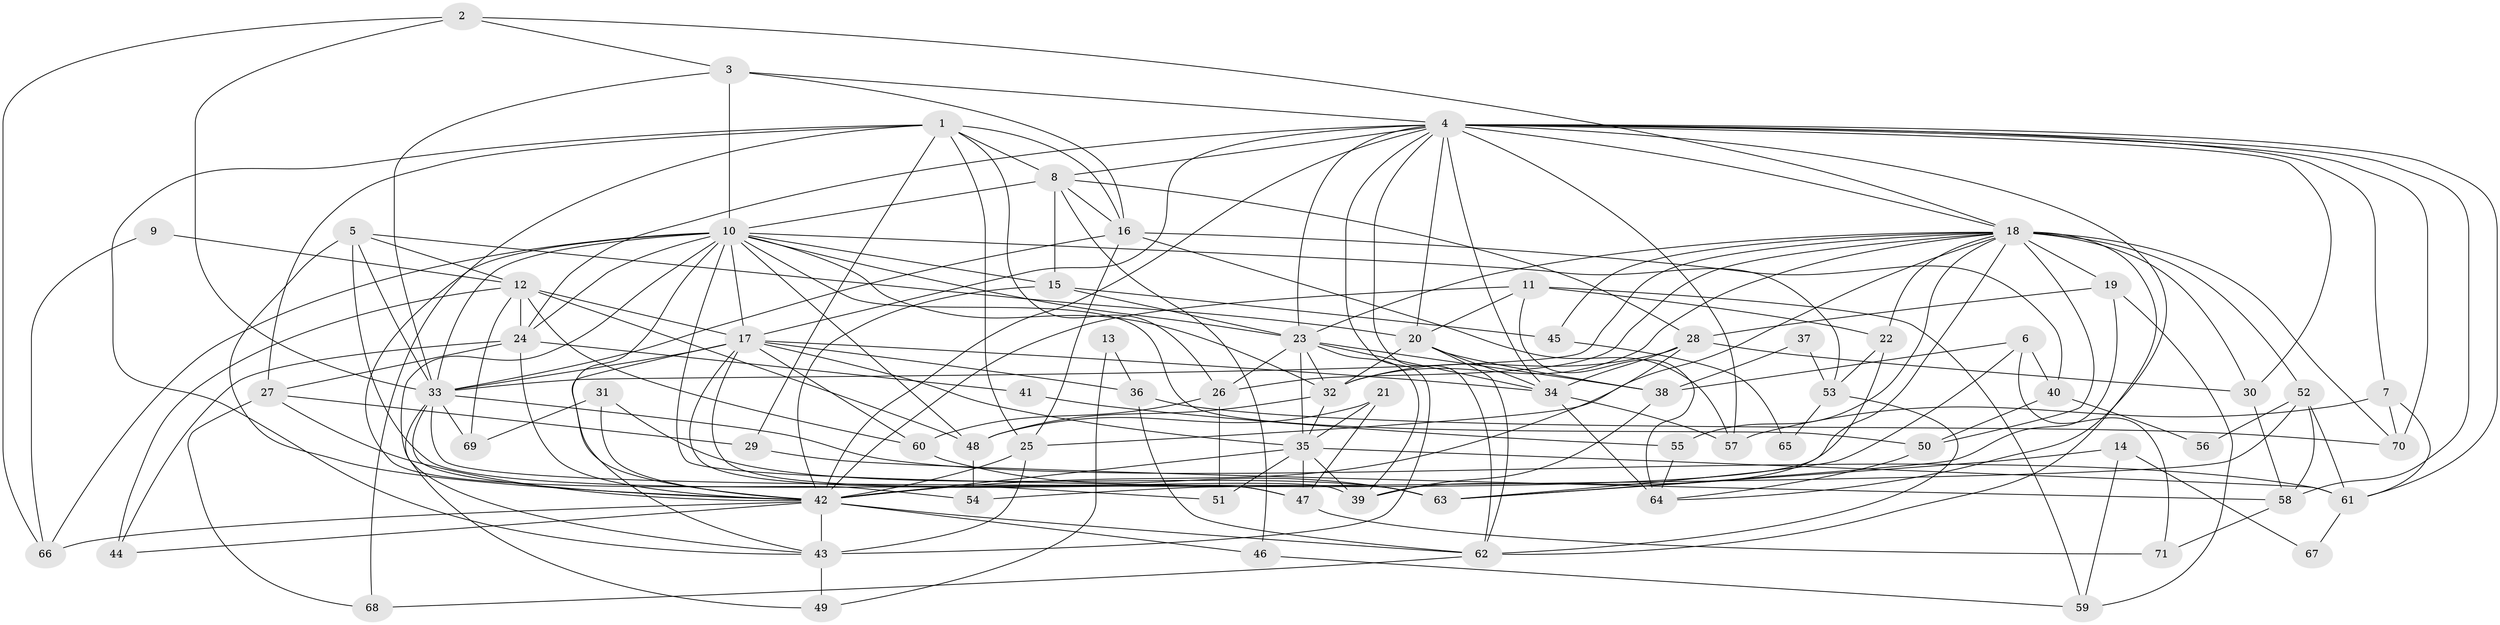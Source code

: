 // original degree distribution, {5: 0.2198581560283688, 3: 0.24113475177304963, 6: 0.07092198581560284, 4: 0.2624113475177305, 7: 0.04964539007092199, 2: 0.14893617021276595, 8: 0.0070921985815602835}
// Generated by graph-tools (version 1.1) at 2025/36/03/09/25 02:36:17]
// undirected, 71 vertices, 194 edges
graph export_dot {
graph [start="1"]
  node [color=gray90,style=filled];
  1;
  2;
  3;
  4;
  5;
  6;
  7;
  8;
  9;
  10;
  11;
  12;
  13;
  14;
  15;
  16;
  17;
  18;
  19;
  20;
  21;
  22;
  23;
  24;
  25;
  26;
  27;
  28;
  29;
  30;
  31;
  32;
  33;
  34;
  35;
  36;
  37;
  38;
  39;
  40;
  41;
  42;
  43;
  44;
  45;
  46;
  47;
  48;
  49;
  50;
  51;
  52;
  53;
  54;
  55;
  56;
  57;
  58;
  59;
  60;
  61;
  62;
  63;
  64;
  65;
  66;
  67;
  68;
  69;
  70;
  71;
  1 -- 8 [weight=1.0];
  1 -- 16 [weight=1.0];
  1 -- 25 [weight=1.0];
  1 -- 26 [weight=1.0];
  1 -- 27 [weight=1.0];
  1 -- 29 [weight=1.0];
  1 -- 43 [weight=1.0];
  1 -- 68 [weight=1.0];
  2 -- 3 [weight=1.0];
  2 -- 18 [weight=1.0];
  2 -- 33 [weight=1.0];
  2 -- 66 [weight=1.0];
  3 -- 4 [weight=1.0];
  3 -- 10 [weight=1.0];
  3 -- 16 [weight=2.0];
  3 -- 33 [weight=2.0];
  4 -- 7 [weight=1.0];
  4 -- 8 [weight=1.0];
  4 -- 17 [weight=1.0];
  4 -- 18 [weight=1.0];
  4 -- 20 [weight=1.0];
  4 -- 23 [weight=1.0];
  4 -- 24 [weight=1.0];
  4 -- 30 [weight=1.0];
  4 -- 34 [weight=1.0];
  4 -- 42 [weight=1.0];
  4 -- 43 [weight=1.0];
  4 -- 57 [weight=1.0];
  4 -- 58 [weight=1.0];
  4 -- 61 [weight=1.0];
  4 -- 62 [weight=1.0];
  4 -- 64 [weight=1.0];
  4 -- 70 [weight=1.0];
  5 -- 12 [weight=2.0];
  5 -- 20 [weight=1.0];
  5 -- 33 [weight=1.0];
  5 -- 42 [weight=1.0];
  5 -- 51 [weight=1.0];
  6 -- 38 [weight=1.0];
  6 -- 40 [weight=1.0];
  6 -- 63 [weight=1.0];
  6 -- 71 [weight=1.0];
  7 -- 57 [weight=1.0];
  7 -- 61 [weight=1.0];
  7 -- 70 [weight=1.0];
  8 -- 10 [weight=1.0];
  8 -- 15 [weight=1.0];
  8 -- 16 [weight=1.0];
  8 -- 28 [weight=1.0];
  8 -- 46 [weight=1.0];
  9 -- 12 [weight=1.0];
  9 -- 66 [weight=1.0];
  10 -- 15 [weight=2.0];
  10 -- 17 [weight=1.0];
  10 -- 23 [weight=1.0];
  10 -- 24 [weight=1.0];
  10 -- 32 [weight=1.0];
  10 -- 33 [weight=2.0];
  10 -- 42 [weight=1.0];
  10 -- 43 [weight=1.0];
  10 -- 47 [weight=1.0];
  10 -- 48 [weight=1.0];
  10 -- 50 [weight=1.0];
  10 -- 53 [weight=1.0];
  10 -- 54 [weight=1.0];
  10 -- 66 [weight=1.0];
  11 -- 20 [weight=1.0];
  11 -- 22 [weight=1.0];
  11 -- 42 [weight=1.0];
  11 -- 59 [weight=1.0];
  11 -- 64 [weight=1.0];
  12 -- 17 [weight=1.0];
  12 -- 24 [weight=1.0];
  12 -- 44 [weight=1.0];
  12 -- 48 [weight=1.0];
  12 -- 60 [weight=1.0];
  12 -- 69 [weight=1.0];
  13 -- 36 [weight=1.0];
  13 -- 49 [weight=1.0];
  14 -- 59 [weight=1.0];
  14 -- 63 [weight=1.0];
  14 -- 67 [weight=1.0];
  15 -- 23 [weight=1.0];
  15 -- 42 [weight=1.0];
  15 -- 45 [weight=1.0];
  16 -- 25 [weight=1.0];
  16 -- 33 [weight=1.0];
  16 -- 40 [weight=1.0];
  16 -- 57 [weight=1.0];
  17 -- 33 [weight=1.0];
  17 -- 34 [weight=1.0];
  17 -- 35 [weight=1.0];
  17 -- 36 [weight=1.0];
  17 -- 39 [weight=1.0];
  17 -- 43 [weight=1.0];
  17 -- 47 [weight=1.0];
  17 -- 60 [weight=1.0];
  18 -- 19 [weight=1.0];
  18 -- 22 [weight=1.0];
  18 -- 23 [weight=1.0];
  18 -- 25 [weight=1.0];
  18 -- 26 [weight=1.0];
  18 -- 30 [weight=1.0];
  18 -- 32 [weight=1.0];
  18 -- 33 [weight=1.0];
  18 -- 42 [weight=1.0];
  18 -- 45 [weight=1.0];
  18 -- 50 [weight=1.0];
  18 -- 52 [weight=2.0];
  18 -- 55 [weight=1.0];
  18 -- 62 [weight=2.0];
  18 -- 70 [weight=2.0];
  19 -- 28 [weight=1.0];
  19 -- 59 [weight=1.0];
  19 -- 63 [weight=1.0];
  20 -- 32 [weight=1.0];
  20 -- 34 [weight=1.0];
  20 -- 38 [weight=1.0];
  20 -- 62 [weight=1.0];
  21 -- 35 [weight=1.0];
  21 -- 47 [weight=1.0];
  21 -- 48 [weight=1.0];
  22 -- 39 [weight=1.0];
  22 -- 53 [weight=1.0];
  23 -- 26 [weight=1.0];
  23 -- 32 [weight=1.0];
  23 -- 34 [weight=1.0];
  23 -- 35 [weight=1.0];
  23 -- 38 [weight=1.0];
  23 -- 39 [weight=1.0];
  24 -- 27 [weight=1.0];
  24 -- 41 [weight=1.0];
  24 -- 42 [weight=1.0];
  24 -- 44 [weight=1.0];
  25 -- 42 [weight=2.0];
  25 -- 43 [weight=2.0];
  26 -- 51 [weight=1.0];
  26 -- 60 [weight=1.0];
  27 -- 29 [weight=1.0];
  27 -- 42 [weight=1.0];
  27 -- 68 [weight=1.0];
  28 -- 30 [weight=1.0];
  28 -- 32 [weight=1.0];
  28 -- 34 [weight=1.0];
  28 -- 42 [weight=1.0];
  29 -- 58 [weight=1.0];
  30 -- 58 [weight=1.0];
  31 -- 42 [weight=1.0];
  31 -- 63 [weight=1.0];
  31 -- 69 [weight=1.0];
  32 -- 35 [weight=1.0];
  32 -- 48 [weight=1.0];
  33 -- 42 [weight=1.0];
  33 -- 49 [weight=1.0];
  33 -- 61 [weight=1.0];
  33 -- 63 [weight=1.0];
  33 -- 69 [weight=1.0];
  34 -- 57 [weight=1.0];
  34 -- 64 [weight=2.0];
  35 -- 39 [weight=1.0];
  35 -- 42 [weight=1.0];
  35 -- 47 [weight=1.0];
  35 -- 51 [weight=1.0];
  35 -- 61 [weight=1.0];
  36 -- 62 [weight=1.0];
  36 -- 70 [weight=1.0];
  37 -- 38 [weight=1.0];
  37 -- 53 [weight=1.0];
  38 -- 39 [weight=1.0];
  40 -- 50 [weight=1.0];
  40 -- 56 [weight=1.0];
  41 -- 55 [weight=1.0];
  42 -- 43 [weight=1.0];
  42 -- 44 [weight=1.0];
  42 -- 46 [weight=1.0];
  42 -- 62 [weight=2.0];
  42 -- 66 [weight=1.0];
  43 -- 49 [weight=1.0];
  45 -- 65 [weight=1.0];
  46 -- 59 [weight=1.0];
  47 -- 71 [weight=1.0];
  48 -- 54 [weight=1.0];
  50 -- 64 [weight=1.0];
  52 -- 54 [weight=1.0];
  52 -- 56 [weight=1.0];
  52 -- 58 [weight=1.0];
  52 -- 61 [weight=1.0];
  53 -- 62 [weight=1.0];
  53 -- 65 [weight=1.0];
  55 -- 64 [weight=1.0];
  58 -- 71 [weight=1.0];
  60 -- 63 [weight=1.0];
  61 -- 67 [weight=1.0];
  62 -- 68 [weight=1.0];
}
